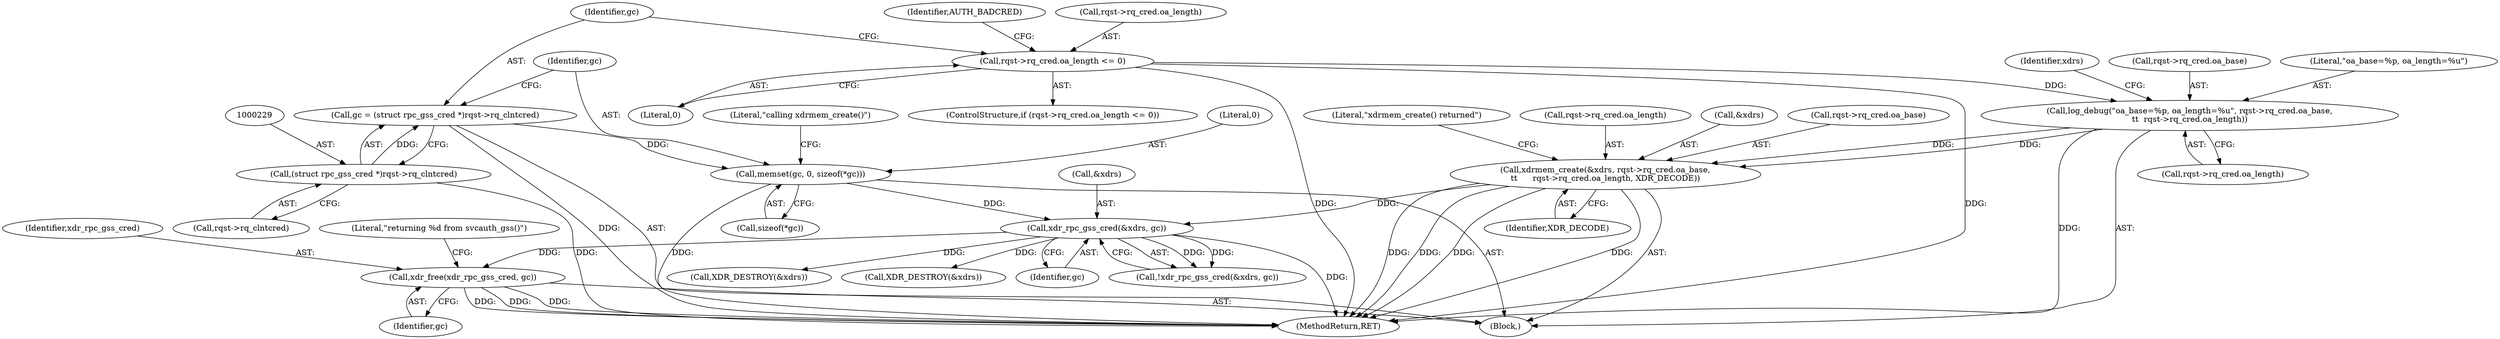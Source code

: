 digraph "0_krb5_5bb8a6b9c9eb8dd22bc9526751610aaa255ead9c@API" {
"1000608" [label="(Call,xdr_free(xdr_rpc_gss_cred, gc))"];
"1000271" [label="(Call,xdr_rpc_gss_cred(&xdrs, gc))"];
"1000253" [label="(Call,xdrmem_create(&xdrs, rqst->rq_cred.oa_base,\n\t\t      rqst->rq_cred.oa_length, XDR_DECODE))"];
"1000241" [label="(Call,log_debug(\"oa_base=%p, oa_length=%u\", rqst->rq_cred.oa_base,\n\t\t  rqst->rq_cred.oa_length))"];
"1000217" [label="(Call,rqst->rq_cred.oa_length <= 0)"];
"1000233" [label="(Call,memset(gc, 0, sizeof(*gc)))"];
"1000226" [label="(Call,gc = (struct rpc_gss_cred *)rqst->rq_clntcred)"];
"1000228" [label="(Call,(struct rpc_gss_cred *)rqst->rq_clntcred)"];
"1000609" [label="(Identifier,xdr_rpc_gss_cred)"];
"1000226" [label="(Call,gc = (struct rpc_gss_cred *)rqst->rq_clntcred)"];
"1000228" [label="(Call,(struct rpc_gss_cred *)rqst->rq_clntcred)"];
"1000272" [label="(Call,&xdrs)"];
"1000283" [label="(Call,XDR_DESTROY(&xdrs))"];
"1000268" [label="(Literal,\"xdrmem_create() returned\")"];
"1000235" [label="(Literal,0)"];
"1000242" [label="(Literal,\"oa_base=%p, oa_length=%u\")"];
"1000227" [label="(Identifier,gc)"];
"1000261" [label="(Call,rqst->rq_cred.oa_length)"];
"1000253" [label="(Call,xdrmem_create(&xdrs, rqst->rq_cred.oa_base,\n\t\t      rqst->rq_cred.oa_length, XDR_DECODE))"];
"1000266" [label="(Identifier,XDR_DECODE)"];
"1000270" [label="(Call,!xdr_rpc_gss_cred(&xdrs, gc))"];
"1000223" [label="(Literal,0)"];
"1000113" [label="(Block,)"];
"1000216" [label="(ControlStructure,if (rqst->rq_cred.oa_length <= 0))"];
"1000233" [label="(Call,memset(gc, 0, sizeof(*gc)))"];
"1000254" [label="(Call,&xdrs)"];
"1000240" [label="(Literal,\"calling xdrmem_create()\")"];
"1000274" [label="(Identifier,gc)"];
"1000608" [label="(Call,xdr_free(xdr_rpc_gss_cred, gc))"];
"1000230" [label="(Call,rqst->rq_clntcred)"];
"1000271" [label="(Call,xdr_rpc_gss_cred(&xdrs, gc))"];
"1000225" [label="(Identifier,AUTH_BADCRED)"];
"1000241" [label="(Call,log_debug(\"oa_base=%p, oa_length=%u\", rqst->rq_cred.oa_base,\n\t\t  rqst->rq_cred.oa_length))"];
"1000248" [label="(Call,rqst->rq_cred.oa_length)"];
"1000236" [label="(Call,sizeof(*gc))"];
"1000610" [label="(Identifier,gc)"];
"1000217" [label="(Call,rqst->rq_cred.oa_length <= 0)"];
"1000234" [label="(Identifier,gc)"];
"1000255" [label="(Identifier,xdrs)"];
"1000278" [label="(Call,XDR_DESTROY(&xdrs))"];
"1000256" [label="(Call,rqst->rq_cred.oa_base)"];
"1000612" [label="(Literal,\"returning %d from svcauth_gss()\")"];
"1000616" [label="(MethodReturn,RET)"];
"1000243" [label="(Call,rqst->rq_cred.oa_base)"];
"1000218" [label="(Call,rqst->rq_cred.oa_length)"];
"1000608" -> "1000113"  [label="AST: "];
"1000608" -> "1000610"  [label="CFG: "];
"1000609" -> "1000608"  [label="AST: "];
"1000610" -> "1000608"  [label="AST: "];
"1000612" -> "1000608"  [label="CFG: "];
"1000608" -> "1000616"  [label="DDG: "];
"1000608" -> "1000616"  [label="DDG: "];
"1000608" -> "1000616"  [label="DDG: "];
"1000271" -> "1000608"  [label="DDG: "];
"1000271" -> "1000270"  [label="AST: "];
"1000271" -> "1000274"  [label="CFG: "];
"1000272" -> "1000271"  [label="AST: "];
"1000274" -> "1000271"  [label="AST: "];
"1000270" -> "1000271"  [label="CFG: "];
"1000271" -> "1000616"  [label="DDG: "];
"1000271" -> "1000270"  [label="DDG: "];
"1000271" -> "1000270"  [label="DDG: "];
"1000253" -> "1000271"  [label="DDG: "];
"1000233" -> "1000271"  [label="DDG: "];
"1000271" -> "1000278"  [label="DDG: "];
"1000271" -> "1000283"  [label="DDG: "];
"1000253" -> "1000113"  [label="AST: "];
"1000253" -> "1000266"  [label="CFG: "];
"1000254" -> "1000253"  [label="AST: "];
"1000256" -> "1000253"  [label="AST: "];
"1000261" -> "1000253"  [label="AST: "];
"1000266" -> "1000253"  [label="AST: "];
"1000268" -> "1000253"  [label="CFG: "];
"1000253" -> "1000616"  [label="DDG: "];
"1000253" -> "1000616"  [label="DDG: "];
"1000253" -> "1000616"  [label="DDG: "];
"1000253" -> "1000616"  [label="DDG: "];
"1000241" -> "1000253"  [label="DDG: "];
"1000241" -> "1000253"  [label="DDG: "];
"1000241" -> "1000113"  [label="AST: "];
"1000241" -> "1000248"  [label="CFG: "];
"1000242" -> "1000241"  [label="AST: "];
"1000243" -> "1000241"  [label="AST: "];
"1000248" -> "1000241"  [label="AST: "];
"1000255" -> "1000241"  [label="CFG: "];
"1000241" -> "1000616"  [label="DDG: "];
"1000217" -> "1000241"  [label="DDG: "];
"1000217" -> "1000216"  [label="AST: "];
"1000217" -> "1000223"  [label="CFG: "];
"1000218" -> "1000217"  [label="AST: "];
"1000223" -> "1000217"  [label="AST: "];
"1000225" -> "1000217"  [label="CFG: "];
"1000227" -> "1000217"  [label="CFG: "];
"1000217" -> "1000616"  [label="DDG: "];
"1000217" -> "1000616"  [label="DDG: "];
"1000233" -> "1000113"  [label="AST: "];
"1000233" -> "1000236"  [label="CFG: "];
"1000234" -> "1000233"  [label="AST: "];
"1000235" -> "1000233"  [label="AST: "];
"1000236" -> "1000233"  [label="AST: "];
"1000240" -> "1000233"  [label="CFG: "];
"1000233" -> "1000616"  [label="DDG: "];
"1000226" -> "1000233"  [label="DDG: "];
"1000226" -> "1000113"  [label="AST: "];
"1000226" -> "1000228"  [label="CFG: "];
"1000227" -> "1000226"  [label="AST: "];
"1000228" -> "1000226"  [label="AST: "];
"1000234" -> "1000226"  [label="CFG: "];
"1000226" -> "1000616"  [label="DDG: "];
"1000228" -> "1000226"  [label="DDG: "];
"1000228" -> "1000230"  [label="CFG: "];
"1000229" -> "1000228"  [label="AST: "];
"1000230" -> "1000228"  [label="AST: "];
"1000228" -> "1000616"  [label="DDG: "];
}
